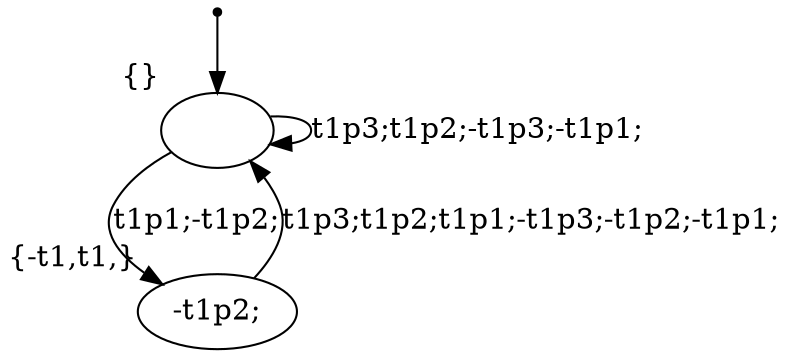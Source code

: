 digraph G {
  Initial [shape=point];
  Initial -> S0;
  S0 [label="", xlabel= "{}"];
  S0 -> S0 [label="t1p3;t1p2;-t1p3;-t1p1;"];
  S0 -> S1 [label="t1p1;-t1p2;"];
  S1 [label="-t1p2;", xlabel= "{-t1,t1,}"];
  S1 -> S0 [label="t1p3;t1p2;t1p1;-t1p3;-t1p2;-t1p1;"];
}